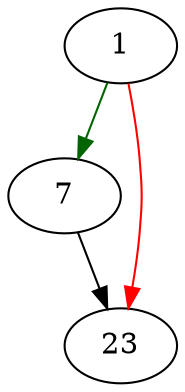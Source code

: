 strict digraph "unixUnmapfile" {
	// Node definitions.
	1 [entry=true];
	7;
	23;

	// Edge definitions.
	1 -> 7 [
		color=darkgreen
		cond=true
	];
	1 -> 23 [
		color=red
		cond=false
	];
	7 -> 23;
}